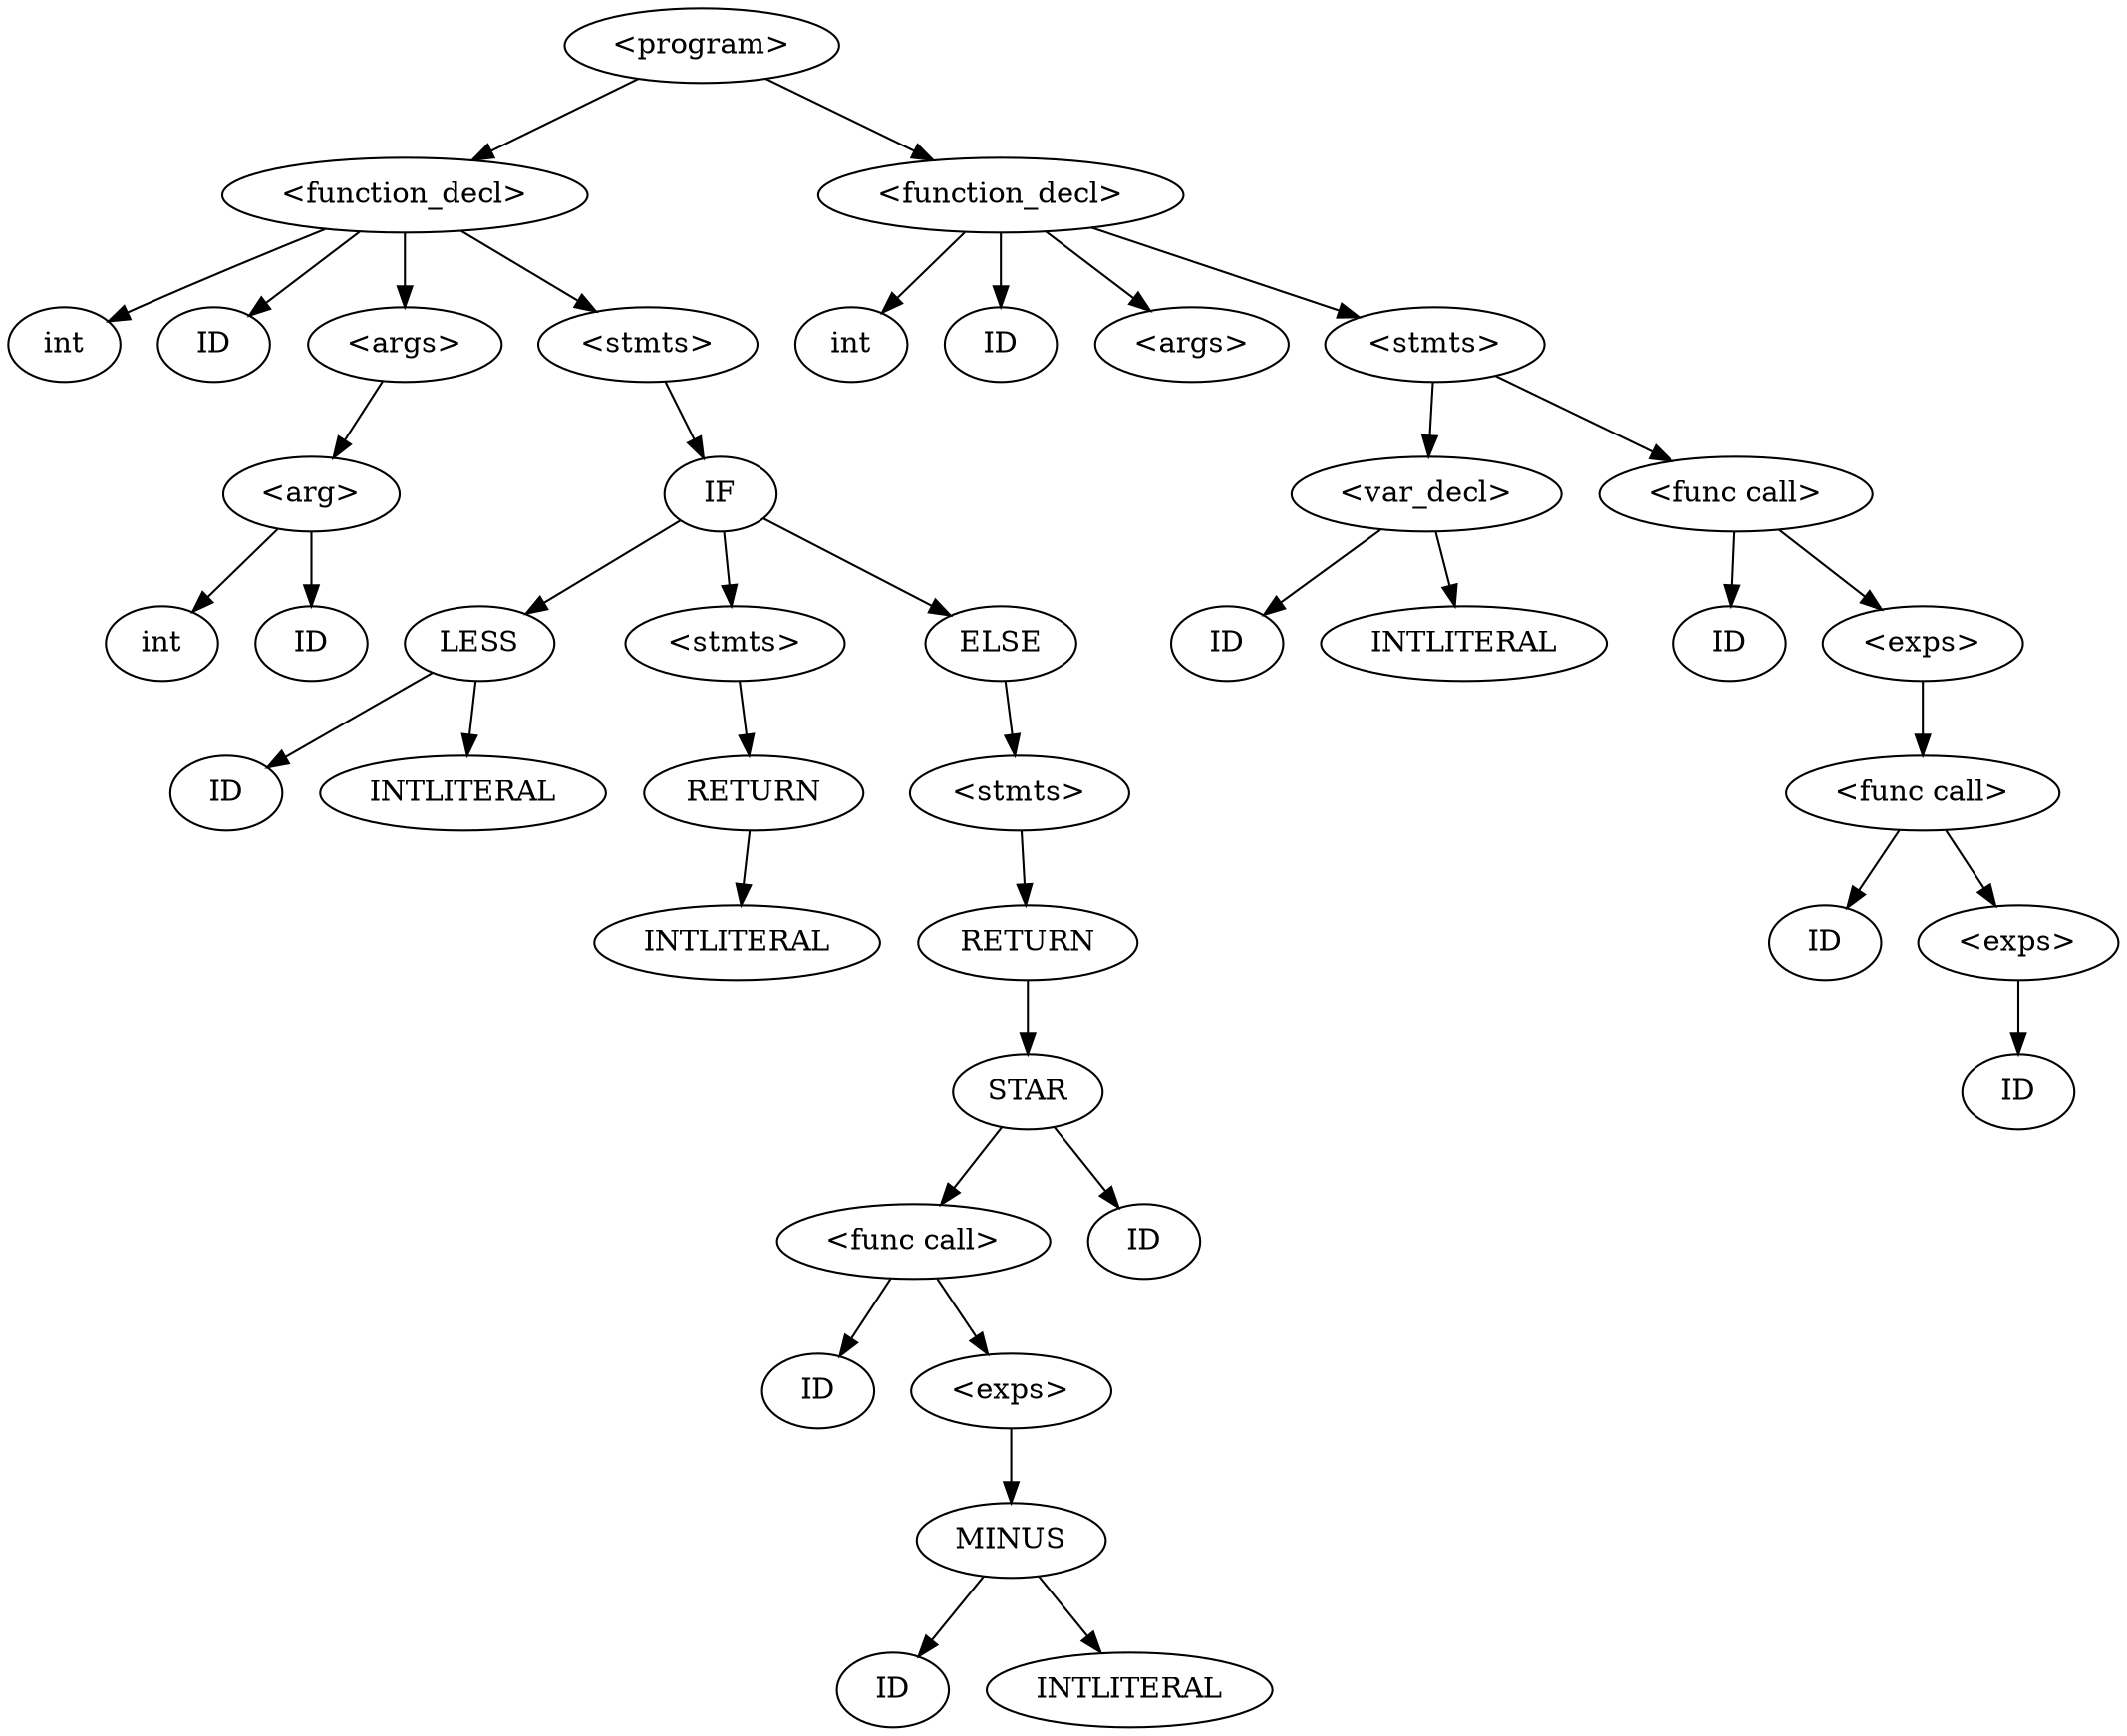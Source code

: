 digraph AST {
node0 [label="<program>",lexeme=""];
node1 [label="<function_decl>",lexeme=""];
node2 [label="int",lexeme=""];
node1 -> node2;
node3 [label="ID",lexeme="fac"];
node1 -> node3;
node4 [label="<args>",lexeme=""];
node5 [label="<arg>",lexeme=""];
node6 [label="int",lexeme=""];
node5 -> node6;
node7 [label="ID",lexeme="n"];
node5 -> node7;
node4 -> node5;
node1 -> node4;
node8 [label="<stmts>",lexeme=""];
node9 [label="IF",lexeme=""];
node10 [label="LESS",lexeme=""];
node11 [label="ID",lexeme="n"];
node10 -> node11;
node12 [label="INTLITERAL",lexeme="2"];
node10 -> node12;
node9 -> node10;
node13 [label="<stmts>",lexeme=""];
node14 [label="RETURN",lexeme=""];
node15 [label="INTLITERAL",lexeme="1"];
node14 -> node15;
node13 -> node14;
node9 -> node13;
node16 [label="ELSE",lexeme=""];
node17 [label="<stmts>",lexeme=""];
node18 [label="RETURN",lexeme=""];
node19 [label="STAR",lexeme=""];
node20 [label="<func call>",lexeme=""];
node21 [label="ID",lexeme="fac"];
node20 -> node21;
node22 [label="<exps>",lexeme=""];
node23 [label="MINUS",lexeme=""];
node24 [label="ID",lexeme="n"];
node23 -> node24;
node25 [label="INTLITERAL",lexeme="1"];
node23 -> node25;
node22 -> node23;
node20 -> node22;
node19 -> node20;
node26 [label="ID",lexeme="n"];
node19 -> node26;
node18 -> node19;
node17 -> node18;
node16 -> node17;
node9 -> node16;
node8 -> node9;
node1 -> node8;
node0 -> node1;
node27 [label="<function_decl>",lexeme=""];
node28 [label="int",lexeme=""];
node27 -> node28;
node29 [label="ID",lexeme="main"];
node27 -> node29;
node30 [label="<args>",lexeme=""];
node27 -> node30;
node31 [label="<stmts>",lexeme=""];
node32 [label="<var_decl>",lexeme=""];
node33 [label="ID",lexeme="t"];
node32 -> node33;
node34 [label="INTLITERAL",lexeme="5"];
node32 -> node34;
node31 -> node32;
node35 [label="<func call>",lexeme=""];
node36 [label="ID",lexeme="print_int"];
node35 -> node36;
node37 [label="<exps>",lexeme=""];
node38 [label="<func call>",lexeme=""];
node39 [label="ID",lexeme="fac"];
node38 -> node39;
node40 [label="<exps>",lexeme=""];
node41 [label="ID",lexeme="t"];
node40 -> node41;
node38 -> node40;
node37 -> node38;
node35 -> node37;
node31 -> node35;
node27 -> node31;
node0 -> node27;
}